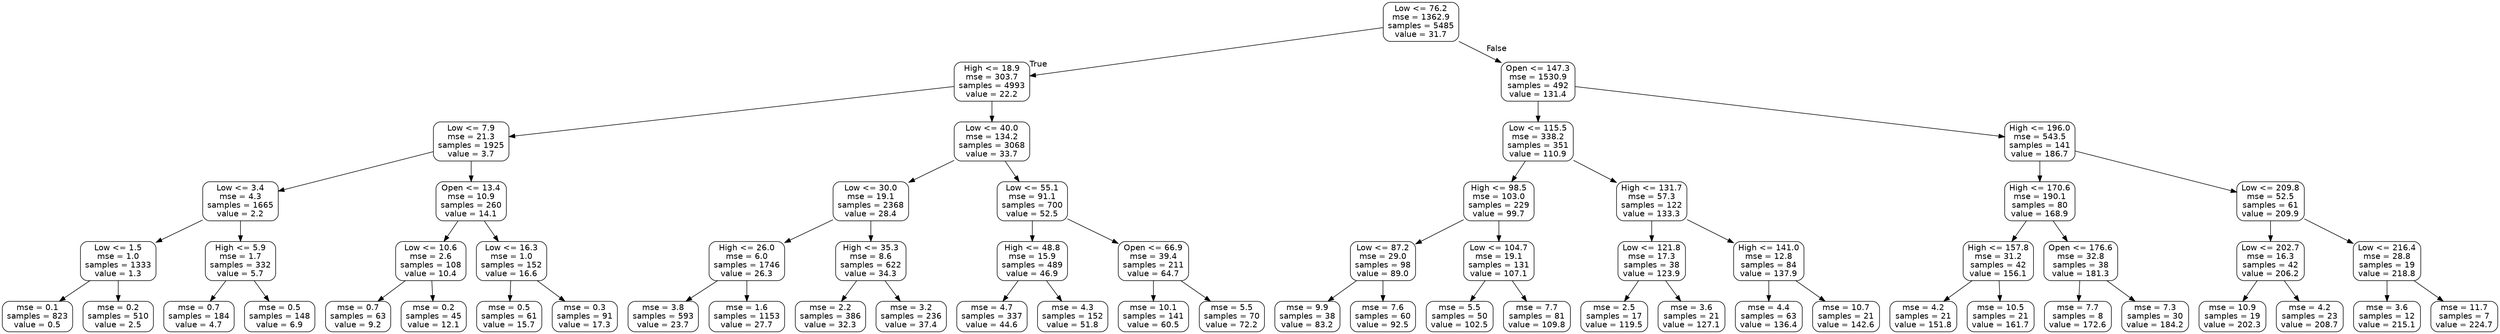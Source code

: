 digraph Tree {
node [shape=box, style="rounded", color="black", fontname=helvetica] ;
edge [fontname=helvetica] ;
0 [label="Low <= 76.2\nmse = 1362.9\nsamples = 5485\nvalue = 31.7"] ;
1 [label="High <= 18.9\nmse = 303.7\nsamples = 4993\nvalue = 22.2"] ;
0 -> 1 [labeldistance=2.5, labelangle=45, headlabel="True"] ;
2 [label="Low <= 7.9\nmse = 21.3\nsamples = 1925\nvalue = 3.7"] ;
1 -> 2 ;
3 [label="Low <= 3.4\nmse = 4.3\nsamples = 1665\nvalue = 2.2"] ;
2 -> 3 ;
4 [label="Low <= 1.5\nmse = 1.0\nsamples = 1333\nvalue = 1.3"] ;
3 -> 4 ;
5 [label="mse = 0.1\nsamples = 823\nvalue = 0.5"] ;
4 -> 5 ;
6 [label="mse = 0.2\nsamples = 510\nvalue = 2.5"] ;
4 -> 6 ;
7 [label="High <= 5.9\nmse = 1.7\nsamples = 332\nvalue = 5.7"] ;
3 -> 7 ;
8 [label="mse = 0.7\nsamples = 184\nvalue = 4.7"] ;
7 -> 8 ;
9 [label="mse = 0.5\nsamples = 148\nvalue = 6.9"] ;
7 -> 9 ;
10 [label="Open <= 13.4\nmse = 10.9\nsamples = 260\nvalue = 14.1"] ;
2 -> 10 ;
11 [label="Low <= 10.6\nmse = 2.6\nsamples = 108\nvalue = 10.4"] ;
10 -> 11 ;
12 [label="mse = 0.7\nsamples = 63\nvalue = 9.2"] ;
11 -> 12 ;
13 [label="mse = 0.2\nsamples = 45\nvalue = 12.1"] ;
11 -> 13 ;
14 [label="Low <= 16.3\nmse = 1.0\nsamples = 152\nvalue = 16.6"] ;
10 -> 14 ;
15 [label="mse = 0.5\nsamples = 61\nvalue = 15.7"] ;
14 -> 15 ;
16 [label="mse = 0.3\nsamples = 91\nvalue = 17.3"] ;
14 -> 16 ;
17 [label="Low <= 40.0\nmse = 134.2\nsamples = 3068\nvalue = 33.7"] ;
1 -> 17 ;
18 [label="Low <= 30.0\nmse = 19.1\nsamples = 2368\nvalue = 28.4"] ;
17 -> 18 ;
19 [label="High <= 26.0\nmse = 6.0\nsamples = 1746\nvalue = 26.3"] ;
18 -> 19 ;
20 [label="mse = 3.8\nsamples = 593\nvalue = 23.7"] ;
19 -> 20 ;
21 [label="mse = 1.6\nsamples = 1153\nvalue = 27.7"] ;
19 -> 21 ;
22 [label="High <= 35.3\nmse = 8.6\nsamples = 622\nvalue = 34.3"] ;
18 -> 22 ;
23 [label="mse = 2.2\nsamples = 386\nvalue = 32.3"] ;
22 -> 23 ;
24 [label="mse = 3.2\nsamples = 236\nvalue = 37.4"] ;
22 -> 24 ;
25 [label="Low <= 55.1\nmse = 91.1\nsamples = 700\nvalue = 52.5"] ;
17 -> 25 ;
26 [label="High <= 48.8\nmse = 15.9\nsamples = 489\nvalue = 46.9"] ;
25 -> 26 ;
27 [label="mse = 4.7\nsamples = 337\nvalue = 44.6"] ;
26 -> 27 ;
28 [label="mse = 4.3\nsamples = 152\nvalue = 51.8"] ;
26 -> 28 ;
29 [label="Open <= 66.9\nmse = 39.4\nsamples = 211\nvalue = 64.7"] ;
25 -> 29 ;
30 [label="mse = 10.1\nsamples = 141\nvalue = 60.5"] ;
29 -> 30 ;
31 [label="mse = 5.5\nsamples = 70\nvalue = 72.2"] ;
29 -> 31 ;
32 [label="Open <= 147.3\nmse = 1530.9\nsamples = 492\nvalue = 131.4"] ;
0 -> 32 [labeldistance=2.5, labelangle=-45, headlabel="False"] ;
33 [label="Low <= 115.5\nmse = 338.2\nsamples = 351\nvalue = 110.9"] ;
32 -> 33 ;
34 [label="High <= 98.5\nmse = 103.0\nsamples = 229\nvalue = 99.7"] ;
33 -> 34 ;
35 [label="Low <= 87.2\nmse = 29.0\nsamples = 98\nvalue = 89.0"] ;
34 -> 35 ;
36 [label="mse = 9.9\nsamples = 38\nvalue = 83.2"] ;
35 -> 36 ;
37 [label="mse = 7.6\nsamples = 60\nvalue = 92.5"] ;
35 -> 37 ;
38 [label="Low <= 104.7\nmse = 19.1\nsamples = 131\nvalue = 107.1"] ;
34 -> 38 ;
39 [label="mse = 5.5\nsamples = 50\nvalue = 102.5"] ;
38 -> 39 ;
40 [label="mse = 7.7\nsamples = 81\nvalue = 109.8"] ;
38 -> 40 ;
41 [label="High <= 131.7\nmse = 57.3\nsamples = 122\nvalue = 133.3"] ;
33 -> 41 ;
42 [label="Low <= 121.8\nmse = 17.3\nsamples = 38\nvalue = 123.9"] ;
41 -> 42 ;
43 [label="mse = 2.5\nsamples = 17\nvalue = 119.5"] ;
42 -> 43 ;
44 [label="mse = 3.6\nsamples = 21\nvalue = 127.1"] ;
42 -> 44 ;
45 [label="High <= 141.0\nmse = 12.8\nsamples = 84\nvalue = 137.9"] ;
41 -> 45 ;
46 [label="mse = 4.4\nsamples = 63\nvalue = 136.4"] ;
45 -> 46 ;
47 [label="mse = 10.7\nsamples = 21\nvalue = 142.6"] ;
45 -> 47 ;
48 [label="High <= 196.0\nmse = 543.5\nsamples = 141\nvalue = 186.7"] ;
32 -> 48 ;
49 [label="High <= 170.6\nmse = 190.1\nsamples = 80\nvalue = 168.9"] ;
48 -> 49 ;
50 [label="High <= 157.8\nmse = 31.2\nsamples = 42\nvalue = 156.1"] ;
49 -> 50 ;
51 [label="mse = 4.2\nsamples = 21\nvalue = 151.8"] ;
50 -> 51 ;
52 [label="mse = 10.5\nsamples = 21\nvalue = 161.7"] ;
50 -> 52 ;
53 [label="Open <= 176.6\nmse = 32.8\nsamples = 38\nvalue = 181.3"] ;
49 -> 53 ;
54 [label="mse = 7.7\nsamples = 8\nvalue = 172.6"] ;
53 -> 54 ;
55 [label="mse = 7.3\nsamples = 30\nvalue = 184.2"] ;
53 -> 55 ;
56 [label="Low <= 209.8\nmse = 52.5\nsamples = 61\nvalue = 209.9"] ;
48 -> 56 ;
57 [label="Low <= 202.7\nmse = 16.3\nsamples = 42\nvalue = 206.2"] ;
56 -> 57 ;
58 [label="mse = 10.9\nsamples = 19\nvalue = 202.3"] ;
57 -> 58 ;
59 [label="mse = 4.2\nsamples = 23\nvalue = 208.7"] ;
57 -> 59 ;
60 [label="Low <= 216.4\nmse = 28.8\nsamples = 19\nvalue = 218.8"] ;
56 -> 60 ;
61 [label="mse = 3.6\nsamples = 12\nvalue = 215.1"] ;
60 -> 61 ;
62 [label="mse = 11.7\nsamples = 7\nvalue = 224.7"] ;
60 -> 62 ;
}